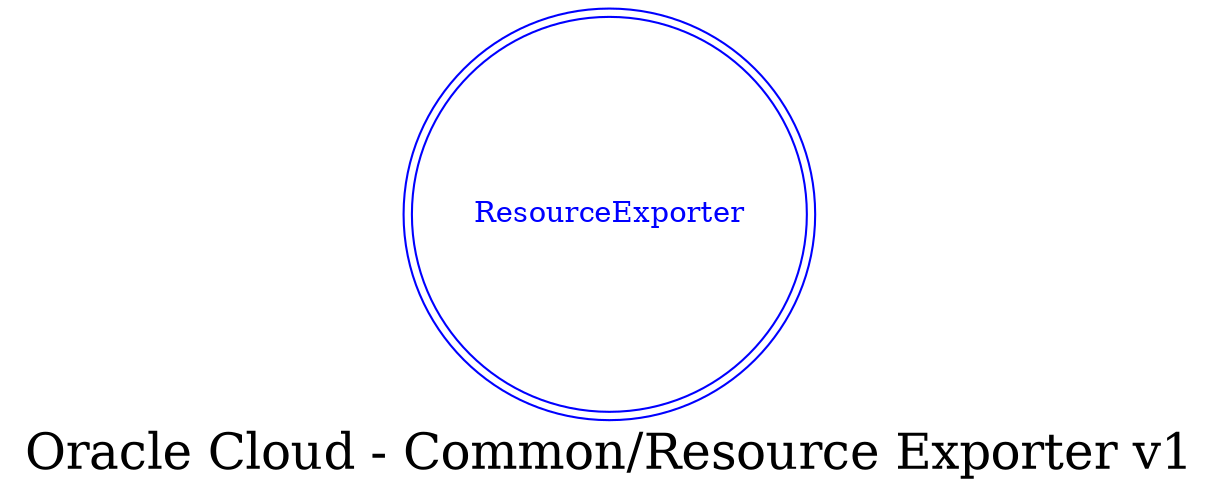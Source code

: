 digraph LexiconGraph {
graph[label="Oracle Cloud - Common/Resource Exporter v1", fontsize=24]
splines=true
"ResourceExporter" [color=blue, fontcolor=blue, shape=doublecircle]
}

